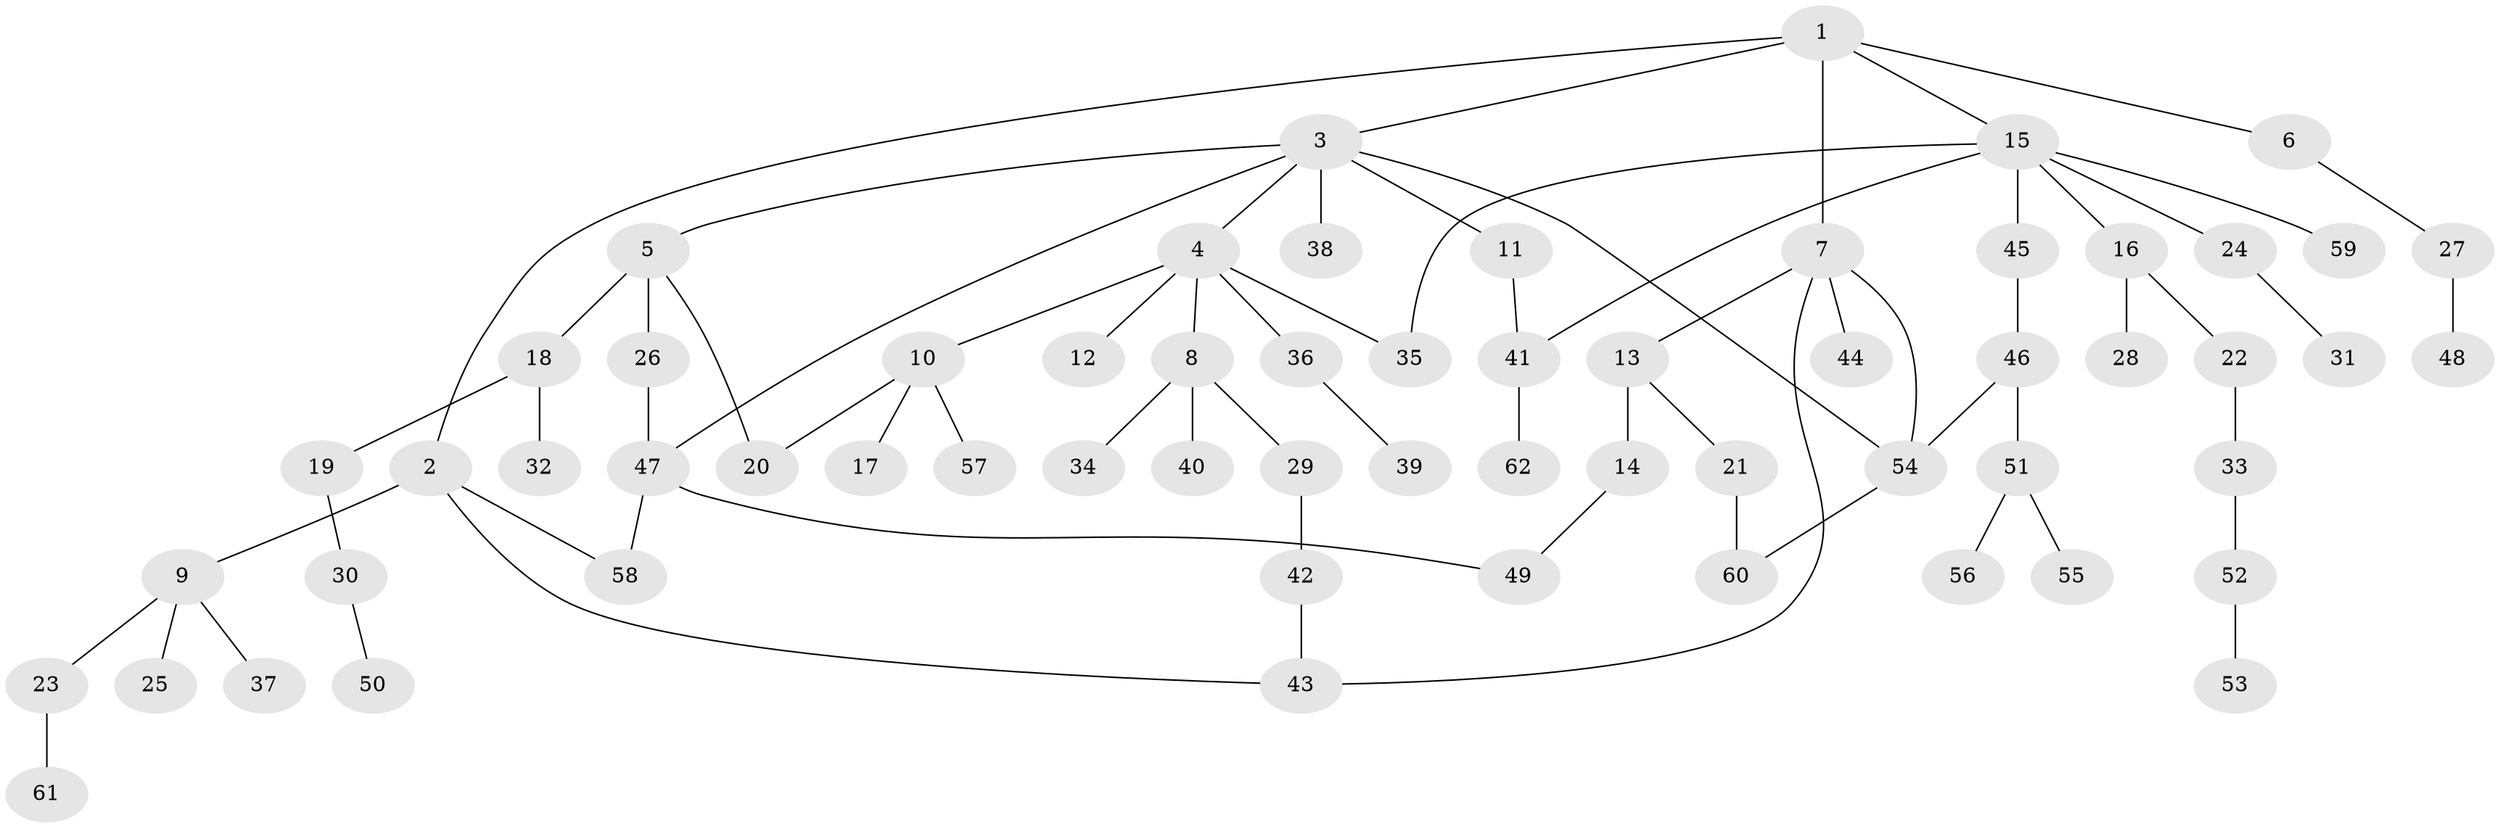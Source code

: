 // coarse degree distribution, {5: 0.044444444444444446, 4: 0.15555555555555556, 6: 0.044444444444444446, 2: 0.4, 3: 0.08888888888888889, 1: 0.26666666666666666}
// Generated by graph-tools (version 1.1) at 2025/49/03/04/25 22:49:04]
// undirected, 62 vertices, 72 edges
graph export_dot {
  node [color=gray90,style=filled];
  1;
  2;
  3;
  4;
  5;
  6;
  7;
  8;
  9;
  10;
  11;
  12;
  13;
  14;
  15;
  16;
  17;
  18;
  19;
  20;
  21;
  22;
  23;
  24;
  25;
  26;
  27;
  28;
  29;
  30;
  31;
  32;
  33;
  34;
  35;
  36;
  37;
  38;
  39;
  40;
  41;
  42;
  43;
  44;
  45;
  46;
  47;
  48;
  49;
  50;
  51;
  52;
  53;
  54;
  55;
  56;
  57;
  58;
  59;
  60;
  61;
  62;
  1 -- 2;
  1 -- 3;
  1 -- 6;
  1 -- 7;
  1 -- 15;
  2 -- 9;
  2 -- 43;
  2 -- 58;
  3 -- 4;
  3 -- 5;
  3 -- 11;
  3 -- 38;
  3 -- 54;
  3 -- 47;
  4 -- 8;
  4 -- 10;
  4 -- 12;
  4 -- 35;
  4 -- 36;
  5 -- 18;
  5 -- 20;
  5 -- 26;
  6 -- 27;
  7 -- 13;
  7 -- 44;
  7 -- 54;
  7 -- 43;
  8 -- 29;
  8 -- 34;
  8 -- 40;
  9 -- 23;
  9 -- 25;
  9 -- 37;
  10 -- 17;
  10 -- 57;
  10 -- 20;
  11 -- 41;
  13 -- 14;
  13 -- 21;
  14 -- 49;
  15 -- 16;
  15 -- 24;
  15 -- 45;
  15 -- 59;
  15 -- 41;
  15 -- 35;
  16 -- 22;
  16 -- 28;
  18 -- 19;
  18 -- 32;
  19 -- 30;
  21 -- 60;
  22 -- 33;
  23 -- 61;
  24 -- 31;
  26 -- 47;
  27 -- 48;
  29 -- 42;
  30 -- 50;
  33 -- 52;
  36 -- 39;
  41 -- 62;
  42 -- 43;
  45 -- 46;
  46 -- 51;
  46 -- 54;
  47 -- 58;
  47 -- 49;
  51 -- 55;
  51 -- 56;
  52 -- 53;
  54 -- 60;
}
